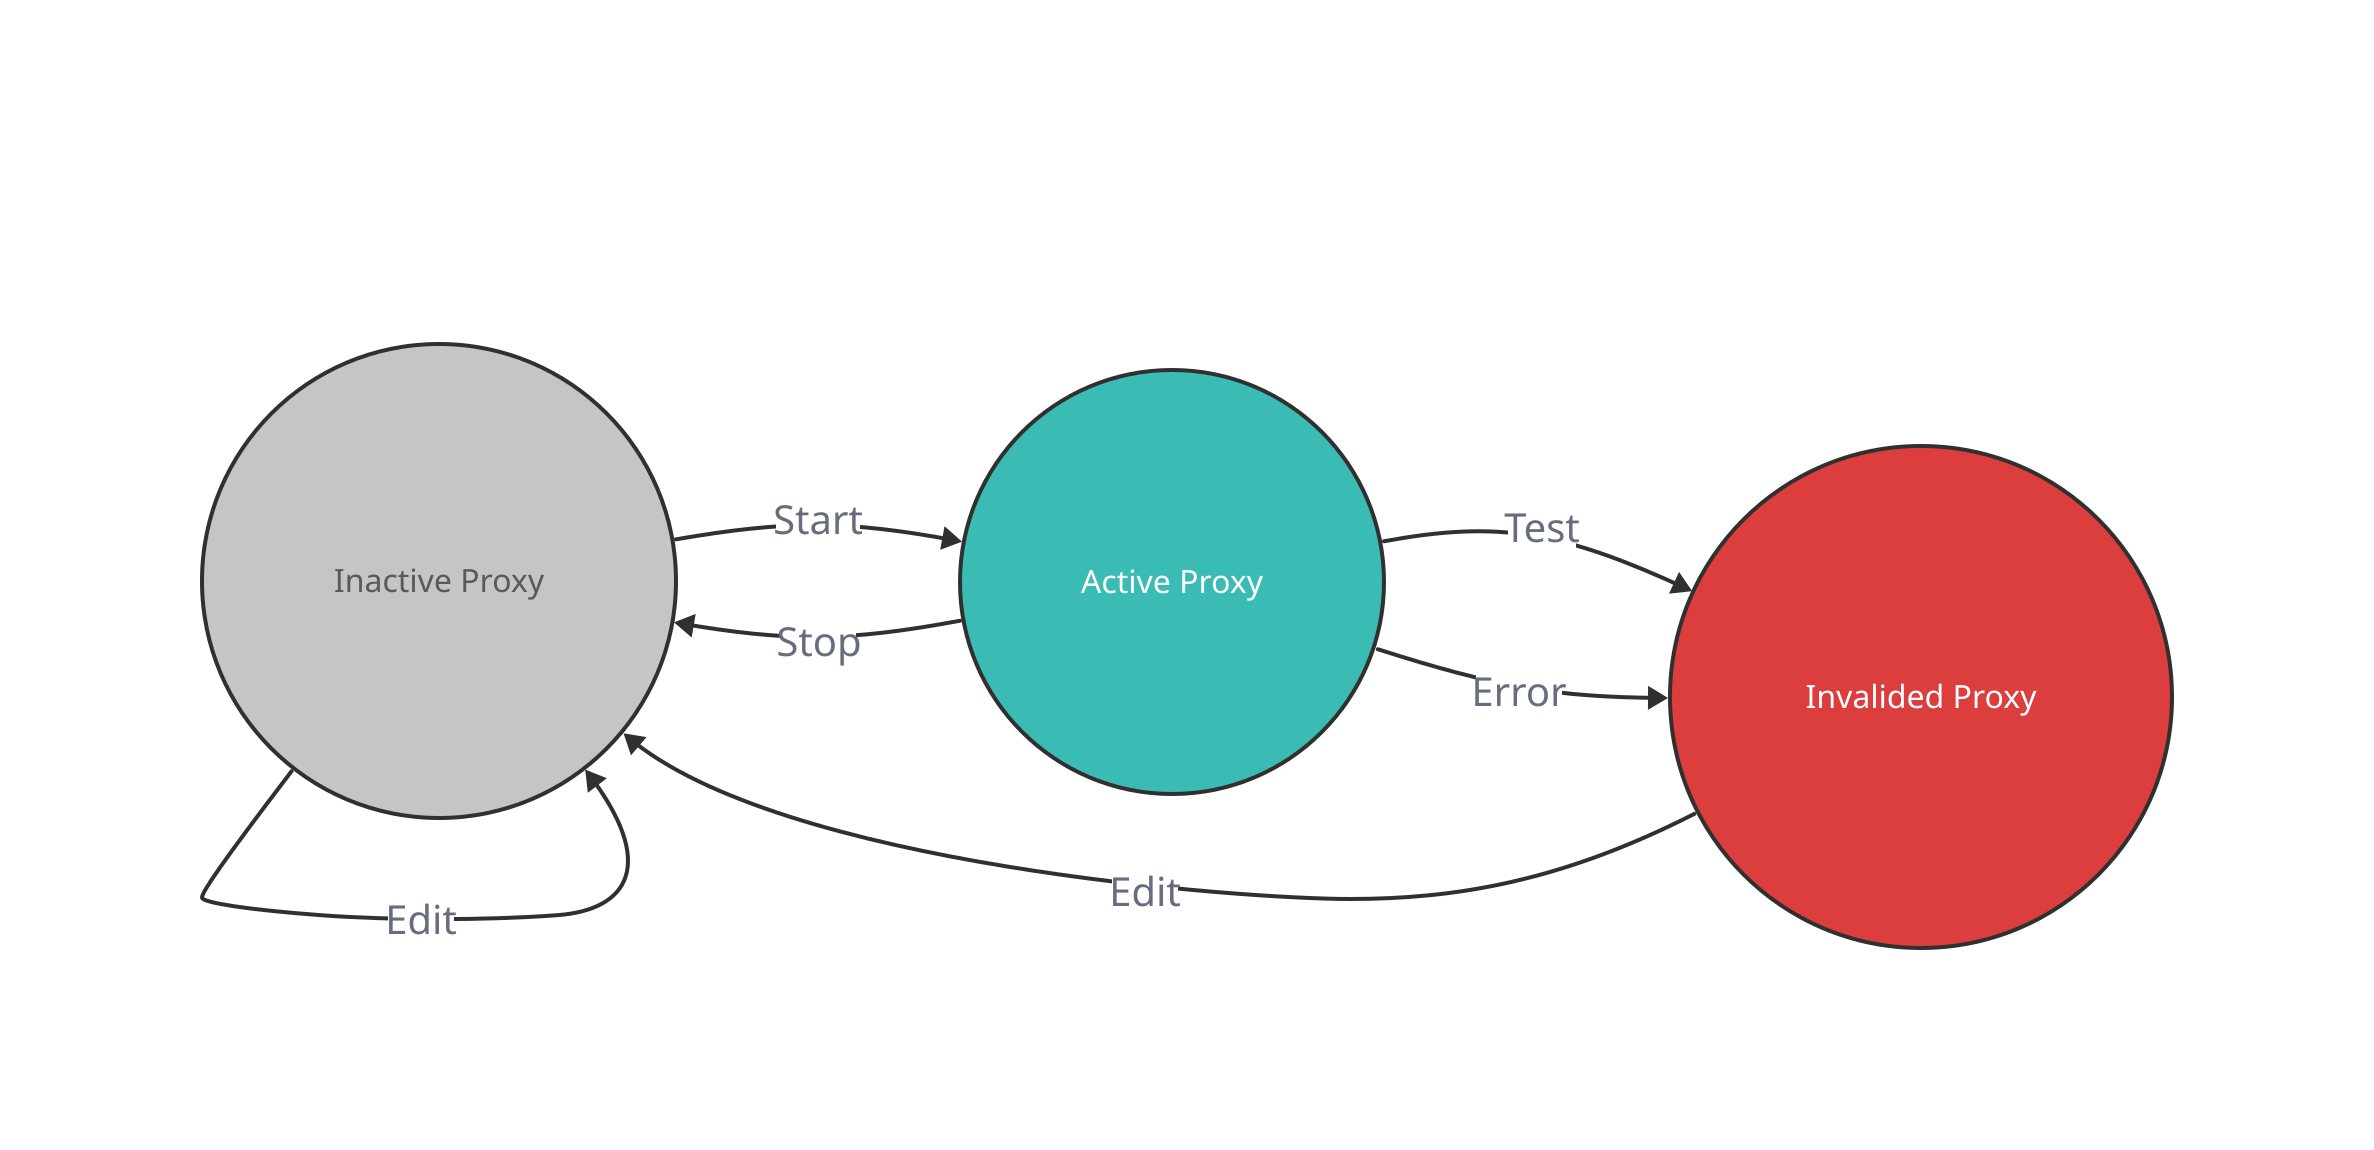 # Config
vars: {
  d2-config: {
    layout-engine: dagre
  }
}

explain: |md
  # State machine diagram for proxy tunnel
| {
  near: top-center
}

inactive: Inactive Proxy
inactive.shape: circle
inactive.style {
  font: mono
  font-color: "#595959"
  fill: "#C5C5C5"
  stroke: "#303030"
  stroke-width: 2
}

active: Active Proxy
active.shape: circle
active.style {
  font: mono
  font-color: "#FFFFFF"
  fill: "#3ABBB3"
  stroke: "#303030"
  stroke-width: 2
}

invalided: Invalided Proxy
invalided.shape: circle
invalided.style {
  font: mono
  font-color: "#FFFFFF"
  fill: "#DB3E3D"
  stroke: "#303030"
  stroke-width: 2
}

direction: right
inactive -> active: Start {
  style: {
    stroke: "#303030"
    font-size: 20
  }
}

inactive -> inactive: Edit {
  style: {
    stroke: "#303030"
    font-size: 20
  }
}

active  -> inactive: Stop {
  style: {
    stroke: "#303030"
    font-size: 20
  }
}

active  -> invalided: Test {
  style: {
    stroke: "#303030"
    font-size: 20
  }
}

active  -> invalided: Error {
  style: {
    stroke: "#303030"
    font-size: 20
  }
}

invalided -> inactive: Edit {
  style: {
    stroke: "#303030"
    font-size: 20
  }
}
